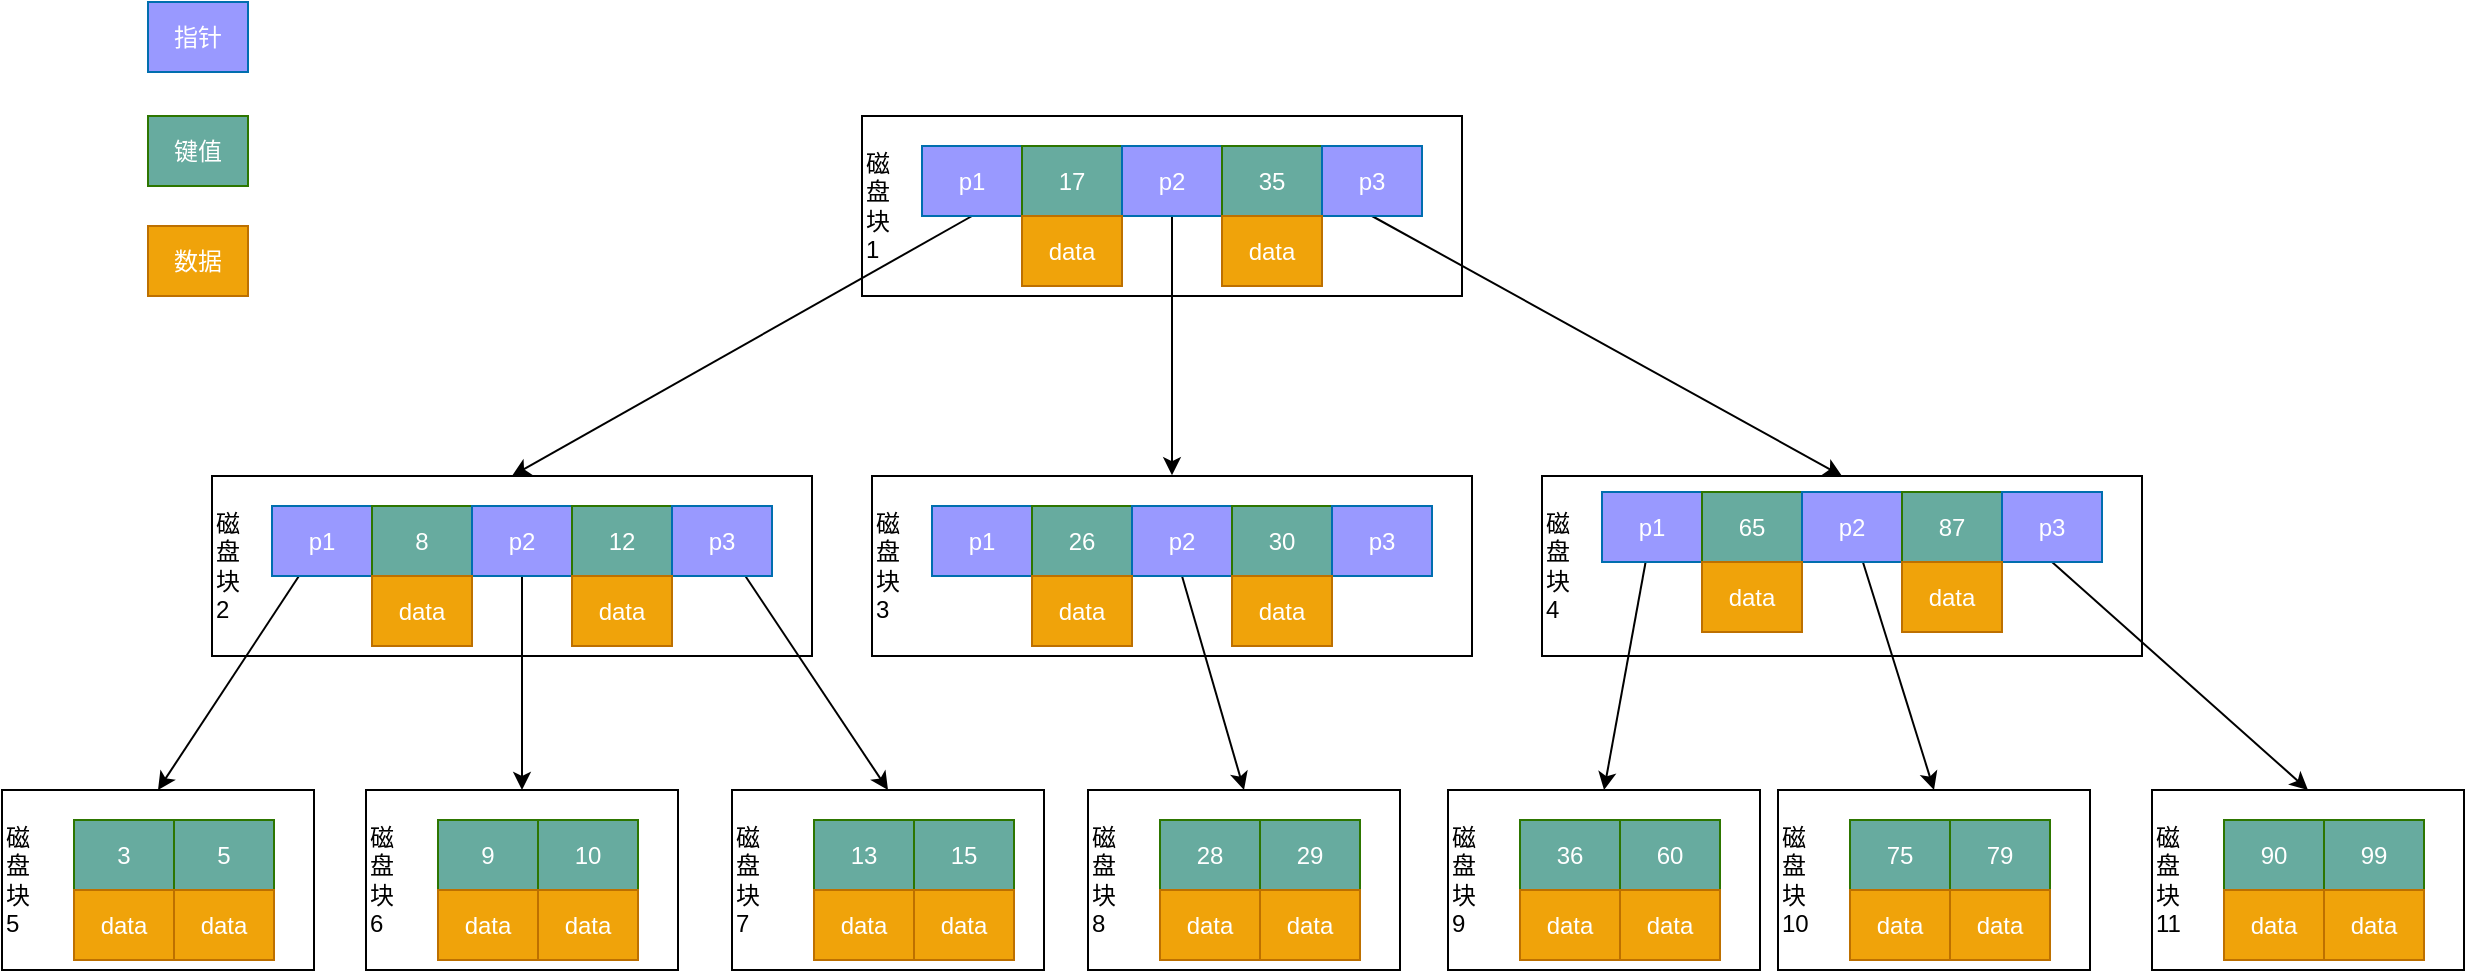 <mxfile version="25.0.3">
  <diagram name="第 1 页" id="BnAJl8lZdgLC62gcCmAk">
    <mxGraphModel dx="1635" dy="1014" grid="0" gridSize="10" guides="1" tooltips="1" connect="1" arrows="1" fold="1" page="0" pageScale="1" pageWidth="827" pageHeight="1169" math="0" shadow="0">
      <root>
        <mxCell id="0" />
        <mxCell id="1" parent="0" />
        <mxCell id="lxW4SpGHZMDLGspGZP6F-3" value="磁&lt;div&gt;盘&lt;/div&gt;&lt;div&gt;块&lt;/div&gt;&lt;div&gt;1&lt;/div&gt;" style="rounded=0;whiteSpace=wrap;html=1;align=left;" parent="1" vertex="1">
          <mxGeometry x="260" y="40" width="300" height="90" as="geometry" />
        </mxCell>
        <mxCell id="lxW4SpGHZMDLGspGZP6F-40" style="rounded=0;orthogonalLoop=1;jettySize=auto;html=1;entryX=0.5;entryY=0;entryDx=0;entryDy=0;exitX=0.5;exitY=1;exitDx=0;exitDy=0;" parent="1" source="lxW4SpGHZMDLGspGZP6F-4" target="lxW4SpGHZMDLGspGZP6F-13" edge="1">
          <mxGeometry relative="1" as="geometry">
            <mxPoint x="305.2" y="196.4" as="targetPoint" />
          </mxGeometry>
        </mxCell>
        <mxCell id="lxW4SpGHZMDLGspGZP6F-4" value="p1" style="rounded=0;whiteSpace=wrap;html=1;fillColor=#9999FF;strokeColor=#006EAF;fontColor=#ffffff;" parent="1" vertex="1">
          <mxGeometry x="290" y="55" width="50" height="35" as="geometry" />
        </mxCell>
        <mxCell id="lxW4SpGHZMDLGspGZP6F-5" value="17" style="rounded=0;whiteSpace=wrap;html=1;fillColor=#67AB9F;strokeColor=#2D7600;fontColor=#ffffff;" parent="1" vertex="1">
          <mxGeometry x="340" y="55" width="50" height="35" as="geometry" />
        </mxCell>
        <mxCell id="lxW4SpGHZMDLGspGZP6F-41" style="edgeStyle=orthogonalEdgeStyle;rounded=0;orthogonalLoop=1;jettySize=auto;html=1;" parent="1" source="lxW4SpGHZMDLGspGZP6F-8" edge="1">
          <mxGeometry relative="1" as="geometry">
            <mxPoint x="415" y="219.6" as="targetPoint" />
          </mxGeometry>
        </mxCell>
        <mxCell id="lxW4SpGHZMDLGspGZP6F-8" value="p2" style="rounded=0;whiteSpace=wrap;html=1;fillColor=#9999FF;fontColor=#ffffff;strokeColor=#006EAF;" parent="1" vertex="1">
          <mxGeometry x="390" y="55" width="50" height="35" as="geometry" />
        </mxCell>
        <mxCell id="lxW4SpGHZMDLGspGZP6F-9" value="35" style="rounded=0;whiteSpace=wrap;html=1;fillColor=#67AB9F;strokeColor=#2D7600;fontColor=#ffffff;align=center;verticalAlign=middle;fontFamily=Helvetica;fontSize=12;" parent="1" vertex="1">
          <mxGeometry x="440" y="55" width="50" height="35" as="geometry" />
        </mxCell>
        <mxCell id="lxW4SpGHZMDLGspGZP6F-42" style="rounded=0;orthogonalLoop=1;jettySize=auto;html=1;entryX=0.5;entryY=0;entryDx=0;entryDy=0;exitX=0.5;exitY=1;exitDx=0;exitDy=0;" parent="1" source="lxW4SpGHZMDLGspGZP6F-10" target="lxW4SpGHZMDLGspGZP6F-29" edge="1">
          <mxGeometry relative="1" as="geometry" />
        </mxCell>
        <mxCell id="lxW4SpGHZMDLGspGZP6F-10" value="p3" style="rounded=0;whiteSpace=wrap;html=1;fillColor=#9999FF;fontColor=#ffffff;strokeColor=#006EAF;" parent="1" vertex="1">
          <mxGeometry x="490" y="55" width="50" height="35" as="geometry" />
        </mxCell>
        <mxCell id="lxW4SpGHZMDLGspGZP6F-11" value="data" style="rounded=0;whiteSpace=wrap;html=1;fillColor=#f0a30a;fontColor=#FFFFFF;strokeColor=#BD7000;" parent="1" vertex="1">
          <mxGeometry x="340" y="90" width="50" height="35" as="geometry" />
        </mxCell>
        <mxCell id="lxW4SpGHZMDLGspGZP6F-12" value="data" style="rounded=0;whiteSpace=wrap;html=1;fillColor=#f0a30a;fontColor=#FFFFFF;strokeColor=#BD7000;" parent="1" vertex="1">
          <mxGeometry x="440" y="90" width="50" height="35" as="geometry" />
        </mxCell>
        <mxCell id="lxW4SpGHZMDLGspGZP6F-13" value="磁&lt;div&gt;盘&lt;/div&gt;&lt;div&gt;块&lt;/div&gt;&lt;div&gt;2&lt;/div&gt;" style="rounded=0;whiteSpace=wrap;html=1;align=left;" parent="1" vertex="1">
          <mxGeometry x="-65" y="220" width="300" height="90" as="geometry" />
        </mxCell>
        <mxCell id="GlC92LZlYVaAtRQijxtg-16" style="rounded=0;orthogonalLoop=1;jettySize=auto;html=1;entryX=0.5;entryY=0;entryDx=0;entryDy=0;" parent="1" source="lxW4SpGHZMDLGspGZP6F-14" target="GlC92LZlYVaAtRQijxtg-3" edge="1">
          <mxGeometry relative="1" as="geometry" />
        </mxCell>
        <mxCell id="lxW4SpGHZMDLGspGZP6F-14" value="p1" style="rounded=0;whiteSpace=wrap;html=1;fillColor=#9999FF;strokeColor=#006EAF;fontColor=#ffffff;" parent="1" vertex="1">
          <mxGeometry x="-35" y="235" width="50" height="35" as="geometry" />
        </mxCell>
        <mxCell id="lxW4SpGHZMDLGspGZP6F-15" value="8" style="rounded=0;whiteSpace=wrap;html=1;fillColor=#67AB9F;strokeColor=#2D7600;fontColor=#ffffff;" parent="1" vertex="1">
          <mxGeometry x="15" y="235" width="50" height="35" as="geometry" />
        </mxCell>
        <mxCell id="GlC92LZlYVaAtRQijxtg-17" style="edgeStyle=orthogonalEdgeStyle;rounded=0;orthogonalLoop=1;jettySize=auto;html=1;entryX=0.5;entryY=0;entryDx=0;entryDy=0;" parent="1" source="lxW4SpGHZMDLGspGZP6F-16" target="GlC92LZlYVaAtRQijxtg-11" edge="1">
          <mxGeometry relative="1" as="geometry" />
        </mxCell>
        <mxCell id="lxW4SpGHZMDLGspGZP6F-16" value="p2" style="rounded=0;whiteSpace=wrap;html=1;fillColor=#9999FF;fontColor=#ffffff;strokeColor=#006EAF;" parent="1" vertex="1">
          <mxGeometry x="65" y="235" width="50" height="35" as="geometry" />
        </mxCell>
        <mxCell id="lxW4SpGHZMDLGspGZP6F-17" value="12" style="rounded=0;whiteSpace=wrap;html=1;fillColor=#67AB9F;strokeColor=#2D7600;fontColor=#ffffff;align=center;verticalAlign=middle;fontFamily=Helvetica;fontSize=12;" parent="1" vertex="1">
          <mxGeometry x="115" y="235" width="50" height="35" as="geometry" />
        </mxCell>
        <mxCell id="GlC92LZlYVaAtRQijxtg-23" style="rounded=0;orthogonalLoop=1;jettySize=auto;html=1;entryX=0.5;entryY=0;entryDx=0;entryDy=0;" parent="1" source="lxW4SpGHZMDLGspGZP6F-18" target="GlC92LZlYVaAtRQijxtg-18" edge="1">
          <mxGeometry relative="1" as="geometry" />
        </mxCell>
        <mxCell id="lxW4SpGHZMDLGspGZP6F-18" value="p3" style="rounded=0;whiteSpace=wrap;html=1;fillColor=#9999FF;fontColor=#ffffff;strokeColor=#006EAF;" parent="1" vertex="1">
          <mxGeometry x="165" y="235" width="50" height="35" as="geometry" />
        </mxCell>
        <mxCell id="lxW4SpGHZMDLGspGZP6F-19" value="data" style="rounded=0;whiteSpace=wrap;html=1;fillColor=#f0a30a;fontColor=#FFFFFF;strokeColor=#BD7000;" parent="1" vertex="1">
          <mxGeometry x="15" y="270" width="50" height="35" as="geometry" />
        </mxCell>
        <mxCell id="lxW4SpGHZMDLGspGZP6F-20" value="data" style="rounded=0;whiteSpace=wrap;html=1;fillColor=#f0a30a;fontColor=#FFFFFF;strokeColor=#BD7000;" parent="1" vertex="1">
          <mxGeometry x="115" y="270" width="50" height="35" as="geometry" />
        </mxCell>
        <mxCell id="lxW4SpGHZMDLGspGZP6F-21" value="磁&lt;div&gt;盘&lt;/div&gt;&lt;div&gt;块&lt;/div&gt;&lt;div&gt;3&lt;/div&gt;" style="rounded=0;whiteSpace=wrap;html=1;align=left;" parent="1" vertex="1">
          <mxGeometry x="265" y="220" width="300" height="90" as="geometry" />
        </mxCell>
        <mxCell id="lxW4SpGHZMDLGspGZP6F-22" value="p1" style="rounded=0;whiteSpace=wrap;html=1;fillColor=#9999FF;strokeColor=#006EAF;fontColor=#ffffff;" parent="1" vertex="1">
          <mxGeometry x="295" y="235" width="50" height="35" as="geometry" />
        </mxCell>
        <mxCell id="lxW4SpGHZMDLGspGZP6F-23" value="26" style="rounded=0;whiteSpace=wrap;html=1;fillColor=#67AB9F;strokeColor=#2D7600;fontColor=#ffffff;" parent="1" vertex="1">
          <mxGeometry x="345" y="235" width="50" height="35" as="geometry" />
        </mxCell>
        <mxCell id="GlC92LZlYVaAtRQijxtg-29" style="rounded=0;orthogonalLoop=1;jettySize=auto;html=1;exitX=0.5;exitY=1;exitDx=0;exitDy=0;entryX=0.5;entryY=0;entryDx=0;entryDy=0;" parent="1" source="lxW4SpGHZMDLGspGZP6F-24" target="GlC92LZlYVaAtRQijxtg-24" edge="1">
          <mxGeometry relative="1" as="geometry" />
        </mxCell>
        <mxCell id="lxW4SpGHZMDLGspGZP6F-24" value="p2" style="rounded=0;whiteSpace=wrap;html=1;fillColor=#9999FF;fontColor=#ffffff;strokeColor=#006EAF;" parent="1" vertex="1">
          <mxGeometry x="395" y="235" width="50" height="35" as="geometry" />
        </mxCell>
        <mxCell id="lxW4SpGHZMDLGspGZP6F-25" value="30" style="rounded=0;whiteSpace=wrap;html=1;fillColor=#67AB9F;strokeColor=#2D7600;fontColor=#ffffff;align=center;verticalAlign=middle;fontFamily=Helvetica;fontSize=12;" parent="1" vertex="1">
          <mxGeometry x="445" y="235" width="50" height="35" as="geometry" />
        </mxCell>
        <mxCell id="lxW4SpGHZMDLGspGZP6F-26" value="p3" style="rounded=0;whiteSpace=wrap;html=1;fillColor=#9999FF;fontColor=#ffffff;strokeColor=#006EAF;" parent="1" vertex="1">
          <mxGeometry x="495" y="235" width="50" height="35" as="geometry" />
        </mxCell>
        <mxCell id="lxW4SpGHZMDLGspGZP6F-27" value="data" style="rounded=0;whiteSpace=wrap;html=1;fillColor=#f0a30a;fontColor=#FFFFFF;strokeColor=#BD7000;" parent="1" vertex="1">
          <mxGeometry x="345" y="270" width="50" height="35" as="geometry" />
        </mxCell>
        <mxCell id="lxW4SpGHZMDLGspGZP6F-28" value="data" style="rounded=0;whiteSpace=wrap;html=1;fillColor=#f0a30a;fontColor=#FFFFFF;strokeColor=#BD7000;" parent="1" vertex="1">
          <mxGeometry x="445" y="270" width="50" height="35" as="geometry" />
        </mxCell>
        <mxCell id="lxW4SpGHZMDLGspGZP6F-29" value="磁&lt;div&gt;盘&lt;/div&gt;&lt;div&gt;块&lt;/div&gt;&lt;div&gt;4&lt;/div&gt;" style="rounded=0;whiteSpace=wrap;html=1;align=left;" parent="1" vertex="1">
          <mxGeometry x="600" y="220" width="300" height="90" as="geometry" />
        </mxCell>
        <mxCell id="GlC92LZlYVaAtRQijxtg-50" style="rounded=0;orthogonalLoop=1;jettySize=auto;html=1;entryX=0.5;entryY=0;entryDx=0;entryDy=0;" parent="1" source="lxW4SpGHZMDLGspGZP6F-30" target="GlC92LZlYVaAtRQijxtg-35" edge="1">
          <mxGeometry relative="1" as="geometry" />
        </mxCell>
        <mxCell id="lxW4SpGHZMDLGspGZP6F-30" value="p1" style="rounded=0;whiteSpace=wrap;html=1;fillColor=#9999FF;strokeColor=#006EAF;fontColor=#ffffff;" parent="1" vertex="1">
          <mxGeometry x="630" y="228" width="50" height="35" as="geometry" />
        </mxCell>
        <mxCell id="lxW4SpGHZMDLGspGZP6F-31" value="65" style="rounded=0;whiteSpace=wrap;html=1;fillColor=#67AB9F;strokeColor=#2D7600;fontColor=#ffffff;" parent="1" vertex="1">
          <mxGeometry x="680" y="228" width="50" height="35" as="geometry" />
        </mxCell>
        <mxCell id="GlC92LZlYVaAtRQijxtg-51" style="rounded=0;orthogonalLoop=1;jettySize=auto;html=1;entryX=0.5;entryY=0;entryDx=0;entryDy=0;" parent="1" source="lxW4SpGHZMDLGspGZP6F-32" target="GlC92LZlYVaAtRQijxtg-40" edge="1">
          <mxGeometry relative="1" as="geometry" />
        </mxCell>
        <mxCell id="lxW4SpGHZMDLGspGZP6F-32" value="p2" style="rounded=0;whiteSpace=wrap;html=1;fillColor=#9999FF;fontColor=#ffffff;strokeColor=#006EAF;" parent="1" vertex="1">
          <mxGeometry x="730" y="228" width="50" height="35" as="geometry" />
        </mxCell>
        <mxCell id="lxW4SpGHZMDLGspGZP6F-33" value="87" style="rounded=0;whiteSpace=wrap;html=1;fillColor=#67AB9F;strokeColor=#2D7600;fontColor=#ffffff;align=center;verticalAlign=middle;fontFamily=Helvetica;fontSize=12;" parent="1" vertex="1">
          <mxGeometry x="780" y="228" width="50" height="35" as="geometry" />
        </mxCell>
        <mxCell id="GlC92LZlYVaAtRQijxtg-52" style="rounded=0;orthogonalLoop=1;jettySize=auto;html=1;entryX=0.5;entryY=0;entryDx=0;entryDy=0;exitX=0.5;exitY=1;exitDx=0;exitDy=0;" parent="1" source="lxW4SpGHZMDLGspGZP6F-34" target="GlC92LZlYVaAtRQijxtg-45" edge="1">
          <mxGeometry relative="1" as="geometry" />
        </mxCell>
        <mxCell id="lxW4SpGHZMDLGspGZP6F-34" value="p3" style="rounded=0;whiteSpace=wrap;html=1;fillColor=#9999FF;fontColor=#ffffff;strokeColor=#006EAF;" parent="1" vertex="1">
          <mxGeometry x="830" y="228" width="50" height="35" as="geometry" />
        </mxCell>
        <mxCell id="lxW4SpGHZMDLGspGZP6F-35" value="data" style="rounded=0;whiteSpace=wrap;html=1;fillColor=#f0a30a;fontColor=#FFFFFF;strokeColor=#BD7000;" parent="1" vertex="1">
          <mxGeometry x="680" y="263" width="50" height="35" as="geometry" />
        </mxCell>
        <mxCell id="lxW4SpGHZMDLGspGZP6F-36" value="data" style="rounded=0;whiteSpace=wrap;html=1;fillColor=#f0a30a;fontColor=#FFFFFF;strokeColor=#BD7000;" parent="1" vertex="1">
          <mxGeometry x="780" y="263" width="50" height="35" as="geometry" />
        </mxCell>
        <mxCell id="GlC92LZlYVaAtRQijxtg-3" value="磁&lt;div&gt;盘&lt;/div&gt;&lt;div&gt;块&lt;/div&gt;&lt;div&gt;5&lt;/div&gt;" style="rounded=0;whiteSpace=wrap;html=1;align=left;" parent="1" vertex="1">
          <mxGeometry x="-170" y="377" width="156" height="90" as="geometry" />
        </mxCell>
        <mxCell id="GlC92LZlYVaAtRQijxtg-5" value="3" style="rounded=0;whiteSpace=wrap;html=1;fillColor=#67AB9F;strokeColor=#2D7600;fontColor=#ffffff;" parent="1" vertex="1">
          <mxGeometry x="-134" y="392" width="50" height="35" as="geometry" />
        </mxCell>
        <mxCell id="GlC92LZlYVaAtRQijxtg-7" value="5" style="rounded=0;whiteSpace=wrap;html=1;fillColor=#67AB9F;strokeColor=#2D7600;fontColor=#ffffff;align=center;verticalAlign=middle;fontFamily=Helvetica;fontSize=12;" parent="1" vertex="1">
          <mxGeometry x="-84" y="392" width="50" height="35" as="geometry" />
        </mxCell>
        <mxCell id="GlC92LZlYVaAtRQijxtg-9" value="data" style="rounded=0;whiteSpace=wrap;html=1;fillColor=#f0a30a;fontColor=#FFFFFF;strokeColor=#BD7000;" parent="1" vertex="1">
          <mxGeometry x="-134" y="427" width="50" height="35" as="geometry" />
        </mxCell>
        <mxCell id="GlC92LZlYVaAtRQijxtg-10" value="data" style="rounded=0;whiteSpace=wrap;html=1;fillColor=#f0a30a;fontColor=#FFFFFF;strokeColor=#BD7000;" parent="1" vertex="1">
          <mxGeometry x="-84" y="427" width="50" height="35" as="geometry" />
        </mxCell>
        <mxCell id="GlC92LZlYVaAtRQijxtg-11" value="磁&lt;div&gt;盘&lt;/div&gt;&lt;div&gt;块&lt;/div&gt;&lt;div&gt;6&lt;/div&gt;" style="rounded=0;whiteSpace=wrap;html=1;align=left;" parent="1" vertex="1">
          <mxGeometry x="12" y="377" width="156" height="90" as="geometry" />
        </mxCell>
        <mxCell id="GlC92LZlYVaAtRQijxtg-12" value="9" style="rounded=0;whiteSpace=wrap;html=1;fillColor=#67AB9F;strokeColor=#2D7600;fontColor=#ffffff;" parent="1" vertex="1">
          <mxGeometry x="48" y="392" width="50" height="35" as="geometry" />
        </mxCell>
        <mxCell id="GlC92LZlYVaAtRQijxtg-13" value="10" style="rounded=0;whiteSpace=wrap;html=1;fillColor=#67AB9F;strokeColor=#2D7600;fontColor=#ffffff;align=center;verticalAlign=middle;fontFamily=Helvetica;fontSize=12;" parent="1" vertex="1">
          <mxGeometry x="98" y="392" width="50" height="35" as="geometry" />
        </mxCell>
        <mxCell id="GlC92LZlYVaAtRQijxtg-14" value="data" style="rounded=0;whiteSpace=wrap;html=1;fillColor=#f0a30a;fontColor=#FFFFFF;strokeColor=#BD7000;" parent="1" vertex="1">
          <mxGeometry x="48" y="427" width="50" height="35" as="geometry" />
        </mxCell>
        <mxCell id="GlC92LZlYVaAtRQijxtg-15" value="data" style="rounded=0;whiteSpace=wrap;html=1;fillColor=#f0a30a;fontColor=#FFFFFF;strokeColor=#BD7000;" parent="1" vertex="1">
          <mxGeometry x="98" y="427" width="50" height="35" as="geometry" />
        </mxCell>
        <mxCell id="GlC92LZlYVaAtRQijxtg-18" value="磁&lt;div&gt;盘&lt;/div&gt;&lt;div&gt;块&lt;/div&gt;&lt;div&gt;7&lt;/div&gt;" style="rounded=0;whiteSpace=wrap;html=1;align=left;" parent="1" vertex="1">
          <mxGeometry x="195" y="377" width="156" height="90" as="geometry" />
        </mxCell>
        <mxCell id="GlC92LZlYVaAtRQijxtg-19" value="13" style="rounded=0;whiteSpace=wrap;html=1;fillColor=#67AB9F;strokeColor=#2D7600;fontColor=#ffffff;" parent="1" vertex="1">
          <mxGeometry x="236" y="392" width="50" height="35" as="geometry" />
        </mxCell>
        <mxCell id="GlC92LZlYVaAtRQijxtg-20" value="15" style="rounded=0;whiteSpace=wrap;html=1;fillColor=#67AB9F;strokeColor=#2D7600;fontColor=#ffffff;align=center;verticalAlign=middle;fontFamily=Helvetica;fontSize=12;" parent="1" vertex="1">
          <mxGeometry x="286" y="392" width="50" height="35" as="geometry" />
        </mxCell>
        <mxCell id="GlC92LZlYVaAtRQijxtg-21" value="data" style="rounded=0;whiteSpace=wrap;html=1;fillColor=#f0a30a;fontColor=#FFFFFF;strokeColor=#BD7000;" parent="1" vertex="1">
          <mxGeometry x="236" y="427" width="50" height="35" as="geometry" />
        </mxCell>
        <mxCell id="GlC92LZlYVaAtRQijxtg-22" value="data" style="rounded=0;whiteSpace=wrap;html=1;fillColor=#f0a30a;fontColor=#FFFFFF;strokeColor=#BD7000;" parent="1" vertex="1">
          <mxGeometry x="286" y="427" width="50" height="35" as="geometry" />
        </mxCell>
        <mxCell id="GlC92LZlYVaAtRQijxtg-24" value="磁&lt;div&gt;盘&lt;/div&gt;&lt;div&gt;块&lt;/div&gt;&lt;div&gt;8&lt;/div&gt;" style="rounded=0;whiteSpace=wrap;html=1;align=left;" parent="1" vertex="1">
          <mxGeometry x="373" y="377" width="156" height="90" as="geometry" />
        </mxCell>
        <mxCell id="GlC92LZlYVaAtRQijxtg-25" value="28" style="rounded=0;whiteSpace=wrap;html=1;fillColor=#67AB9F;strokeColor=#2D7600;fontColor=#ffffff;" parent="1" vertex="1">
          <mxGeometry x="409" y="392" width="50" height="35" as="geometry" />
        </mxCell>
        <mxCell id="GlC92LZlYVaAtRQijxtg-26" value="29" style="rounded=0;whiteSpace=wrap;html=1;fillColor=#67AB9F;strokeColor=#2D7600;fontColor=#ffffff;align=center;verticalAlign=middle;fontFamily=Helvetica;fontSize=12;" parent="1" vertex="1">
          <mxGeometry x="459" y="392" width="50" height="35" as="geometry" />
        </mxCell>
        <mxCell id="GlC92LZlYVaAtRQijxtg-27" value="data" style="rounded=0;whiteSpace=wrap;html=1;fillColor=#f0a30a;fontColor=#FFFFFF;strokeColor=#BD7000;" parent="1" vertex="1">
          <mxGeometry x="409" y="427" width="50" height="35" as="geometry" />
        </mxCell>
        <mxCell id="GlC92LZlYVaAtRQijxtg-28" value="data" style="rounded=0;whiteSpace=wrap;html=1;fillColor=#f0a30a;fontColor=#FFFFFF;strokeColor=#BD7000;" parent="1" vertex="1">
          <mxGeometry x="459" y="427" width="50" height="35" as="geometry" />
        </mxCell>
        <mxCell id="GlC92LZlYVaAtRQijxtg-35" value="磁&lt;div&gt;盘&lt;/div&gt;&lt;div&gt;块&lt;/div&gt;&lt;div&gt;9&lt;/div&gt;" style="rounded=0;whiteSpace=wrap;html=1;align=left;" parent="1" vertex="1">
          <mxGeometry x="553" y="377" width="156" height="90" as="geometry" />
        </mxCell>
        <mxCell id="GlC92LZlYVaAtRQijxtg-36" value="36" style="rounded=0;whiteSpace=wrap;html=1;fillColor=#67AB9F;strokeColor=#2D7600;fontColor=#ffffff;" parent="1" vertex="1">
          <mxGeometry x="589" y="392" width="50" height="35" as="geometry" />
        </mxCell>
        <mxCell id="GlC92LZlYVaAtRQijxtg-37" value="60" style="rounded=0;whiteSpace=wrap;html=1;fillColor=#67AB9F;strokeColor=#2D7600;fontColor=#ffffff;align=center;verticalAlign=middle;fontFamily=Helvetica;fontSize=12;" parent="1" vertex="1">
          <mxGeometry x="639" y="392" width="50" height="35" as="geometry" />
        </mxCell>
        <mxCell id="GlC92LZlYVaAtRQijxtg-38" value="data" style="rounded=0;whiteSpace=wrap;html=1;fillColor=#f0a30a;fontColor=#FFFFFF;strokeColor=#BD7000;" parent="1" vertex="1">
          <mxGeometry x="589" y="427" width="50" height="35" as="geometry" />
        </mxCell>
        <mxCell id="GlC92LZlYVaAtRQijxtg-39" value="data" style="rounded=0;whiteSpace=wrap;html=1;fillColor=#f0a30a;fontColor=#FFFFFF;strokeColor=#BD7000;" parent="1" vertex="1">
          <mxGeometry x="639" y="427" width="50" height="35" as="geometry" />
        </mxCell>
        <mxCell id="GlC92LZlYVaAtRQijxtg-40" value="磁&lt;div&gt;盘&lt;/div&gt;&lt;div&gt;块&lt;/div&gt;&lt;div&gt;10&lt;/div&gt;" style="rounded=0;whiteSpace=wrap;html=1;align=left;" parent="1" vertex="1">
          <mxGeometry x="718" y="377" width="156" height="90" as="geometry" />
        </mxCell>
        <mxCell id="GlC92LZlYVaAtRQijxtg-41" value="75" style="rounded=0;whiteSpace=wrap;html=1;fillColor=#67AB9F;strokeColor=#2D7600;fontColor=#ffffff;" parent="1" vertex="1">
          <mxGeometry x="754" y="392" width="50" height="35" as="geometry" />
        </mxCell>
        <mxCell id="GlC92LZlYVaAtRQijxtg-42" value="79" style="rounded=0;whiteSpace=wrap;html=1;fillColor=#67AB9F;strokeColor=#2D7600;fontColor=#ffffff;align=center;verticalAlign=middle;fontFamily=Helvetica;fontSize=12;" parent="1" vertex="1">
          <mxGeometry x="804" y="392" width="50" height="35" as="geometry" />
        </mxCell>
        <mxCell id="GlC92LZlYVaAtRQijxtg-43" value="data" style="rounded=0;whiteSpace=wrap;html=1;fillColor=#f0a30a;fontColor=#FFFFFF;strokeColor=#BD7000;" parent="1" vertex="1">
          <mxGeometry x="754" y="427" width="50" height="35" as="geometry" />
        </mxCell>
        <mxCell id="GlC92LZlYVaAtRQijxtg-44" value="data" style="rounded=0;whiteSpace=wrap;html=1;fillColor=#f0a30a;fontColor=#FFFFFF;strokeColor=#BD7000;" parent="1" vertex="1">
          <mxGeometry x="804" y="427" width="50" height="35" as="geometry" />
        </mxCell>
        <mxCell id="GlC92LZlYVaAtRQijxtg-45" value="磁&lt;div&gt;盘&lt;/div&gt;&lt;div&gt;块&lt;/div&gt;&lt;div&gt;11&lt;/div&gt;" style="rounded=0;whiteSpace=wrap;html=1;align=left;" parent="1" vertex="1">
          <mxGeometry x="905" y="377" width="156" height="90" as="geometry" />
        </mxCell>
        <mxCell id="GlC92LZlYVaAtRQijxtg-46" value="90" style="rounded=0;whiteSpace=wrap;html=1;fillColor=#67AB9F;strokeColor=#2D7600;fontColor=#ffffff;" parent="1" vertex="1">
          <mxGeometry x="941" y="392" width="50" height="35" as="geometry" />
        </mxCell>
        <mxCell id="GlC92LZlYVaAtRQijxtg-47" value="99" style="rounded=0;whiteSpace=wrap;html=1;fillColor=#67AB9F;strokeColor=#2D7600;fontColor=#ffffff;align=center;verticalAlign=middle;fontFamily=Helvetica;fontSize=12;" parent="1" vertex="1">
          <mxGeometry x="991" y="392" width="50" height="35" as="geometry" />
        </mxCell>
        <mxCell id="GlC92LZlYVaAtRQijxtg-48" value="data" style="rounded=0;whiteSpace=wrap;html=1;fillColor=#f0a30a;fontColor=#FFFFFF;strokeColor=#BD7000;" parent="1" vertex="1">
          <mxGeometry x="941" y="427" width="50" height="35" as="geometry" />
        </mxCell>
        <mxCell id="GlC92LZlYVaAtRQijxtg-49" value="data" style="rounded=0;whiteSpace=wrap;html=1;fillColor=#f0a30a;fontColor=#FFFFFF;strokeColor=#BD7000;" parent="1" vertex="1">
          <mxGeometry x="991" y="427" width="50" height="35" as="geometry" />
        </mxCell>
        <mxCell id="GlC92LZlYVaAtRQijxtg-54" value="&lt;span style=&quot;text-wrap-mode: nowrap;&quot;&gt;指针&lt;/span&gt;" style="rounded=0;whiteSpace=wrap;html=1;fillColor=#9999FF;strokeColor=#006EAF;fontColor=#ffffff;" parent="1" vertex="1">
          <mxGeometry x="-97" y="-17" width="50" height="35" as="geometry" />
        </mxCell>
        <mxCell id="GlC92LZlYVaAtRQijxtg-56" value="键值" style="rounded=0;whiteSpace=wrap;html=1;fillColor=#67AB9F;strokeColor=#2D7600;fontColor=#ffffff;" parent="1" vertex="1">
          <mxGeometry x="-97" y="40" width="50" height="35" as="geometry" />
        </mxCell>
        <mxCell id="GlC92LZlYVaAtRQijxtg-57" value="数据" style="rounded=0;whiteSpace=wrap;html=1;fillColor=#f0a30a;fontColor=#FFFFFF;strokeColor=#BD7000;" parent="1" vertex="1">
          <mxGeometry x="-97" y="95" width="50" height="35" as="geometry" />
        </mxCell>
      </root>
    </mxGraphModel>
  </diagram>
</mxfile>
